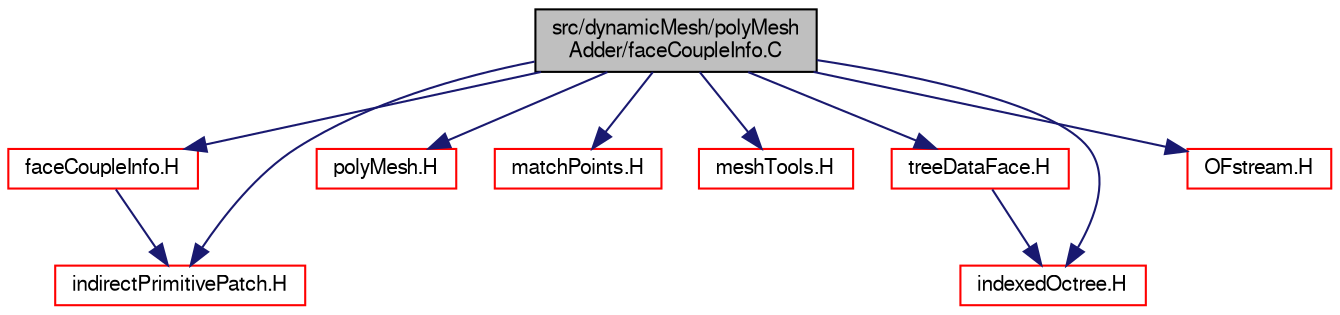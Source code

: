 digraph "src/dynamicMesh/polyMeshAdder/faceCoupleInfo.C"
{
  bgcolor="transparent";
  edge [fontname="FreeSans",fontsize="10",labelfontname="FreeSans",labelfontsize="10"];
  node [fontname="FreeSans",fontsize="10",shape=record];
  Node0 [label="src/dynamicMesh/polyMesh\lAdder/faceCoupleInfo.C",height=0.2,width=0.4,color="black", fillcolor="grey75", style="filled", fontcolor="black"];
  Node0 -> Node1 [color="midnightblue",fontsize="10",style="solid",fontname="FreeSans"];
  Node1 [label="faceCoupleInfo.H",height=0.2,width=0.4,color="red",URL="$a00644.html"];
  Node1 -> Node108 [color="midnightblue",fontsize="10",style="solid",fontname="FreeSans"];
  Node108 [label="indirectPrimitivePatch.H",height=0.2,width=0.4,color="red",URL="$a11987.html"];
  Node0 -> Node156 [color="midnightblue",fontsize="10",style="solid",fontname="FreeSans"];
  Node156 [label="polyMesh.H",height=0.2,width=0.4,color="red",URL="$a11630.html"];
  Node0 -> Node224 [color="midnightblue",fontsize="10",style="solid",fontname="FreeSans"];
  Node224 [label="matchPoints.H",height=0.2,width=0.4,color="red",URL="$a11381.html",tooltip="Determine correspondence between points. See below. "];
  Node0 -> Node108 [color="midnightblue",fontsize="10",style="solid",fontname="FreeSans"];
  Node0 -> Node225 [color="midnightblue",fontsize="10",style="solid",fontname="FreeSans"];
  Node225 [label="meshTools.H",height=0.2,width=0.4,color="red",URL="$a07670.html"];
  Node0 -> Node226 [color="midnightblue",fontsize="10",style="solid",fontname="FreeSans"];
  Node226 [label="treeDataFace.H",height=0.2,width=0.4,color="red",URL="$a07556.html"];
  Node226 -> Node227 [color="midnightblue",fontsize="10",style="solid",fontname="FreeSans"];
  Node227 [label="indexedOctree.H",height=0.2,width=0.4,color="red",URL="$a08387.html"];
  Node0 -> Node227 [color="midnightblue",fontsize="10",style="solid",fontname="FreeSans"];
  Node0 -> Node236 [color="midnightblue",fontsize="10",style="solid",fontname="FreeSans"];
  Node236 [label="OFstream.H",height=0.2,width=0.4,color="red",URL="$a09065.html"];
}
